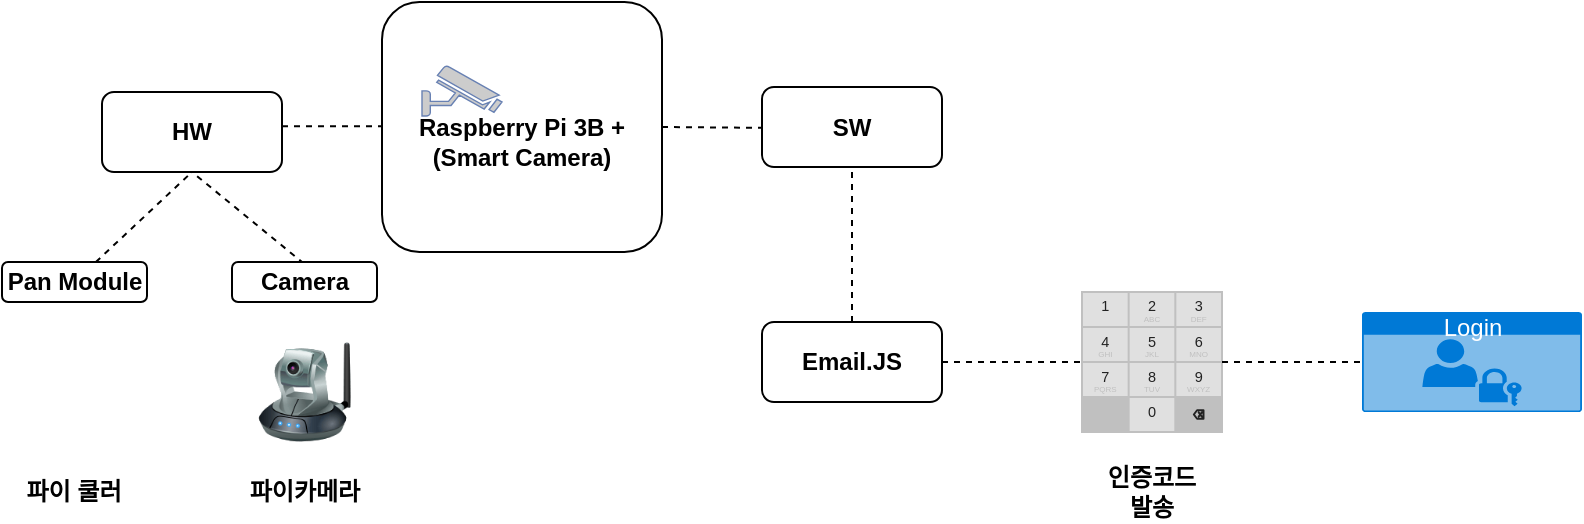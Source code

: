 <mxfile version="15.7.0" type="github"><diagram id="g0ZF7XSLTscZsnzBH4Ta" name="Page-1"><mxGraphModel dx="981" dy="548" grid="1" gridSize="10" guides="1" tooltips="1" connect="1" arrows="1" fold="1" page="1" pageScale="1" pageWidth="827" pageHeight="1169" math="0" shadow="0"><root><mxCell id="0"/><mxCell id="1" parent="0"/><mxCell id="LKJJu9fYpHt10xwnbVlI-1" value="&lt;br&gt;Raspberry Pi 3B +&lt;br&gt;(Smart Camera)" style="rounded=1;whiteSpace=wrap;html=1;fontStyle=1" vertex="1" parent="1"><mxGeometry x="330" y="540" width="140" height="125" as="geometry"/></mxCell><mxCell id="LKJJu9fYpHt10xwnbVlI-2" value="" style="fontColor=#0066CC;verticalAlign=top;verticalLabelPosition=bottom;labelPosition=center;align=center;html=1;outlineConnect=0;fillColor=#CCCCCC;strokeColor=#6881B3;gradientColor=none;gradientDirection=north;strokeWidth=2;shape=mxgraph.networks.security_camera;fontStyle=1" vertex="1" parent="1"><mxGeometry x="350" y="572" width="40" height="25" as="geometry"/></mxCell><mxCell id="LKJJu9fYpHt10xwnbVlI-3" value="" style="image;html=1;image=img/lib/clip_art/networking/Ip_Camera_128x128.png;fontStyle=1" vertex="1" parent="1"><mxGeometry x="266.25" y="710" width="50" height="50" as="geometry"/></mxCell><mxCell id="LKJJu9fYpHt10xwnbVlI-4" value="" style="endArrow=none;dashed=1;html=1;rounded=0;fontStyle=1" edge="1" parent="1"><mxGeometry width="50" height="50" relative="1" as="geometry"><mxPoint x="280" y="602.16" as="sourcePoint"/><mxPoint x="330" y="602.16" as="targetPoint"/></mxGeometry></mxCell><mxCell id="LKJJu9fYpHt10xwnbVlI-5" value="&lt;p style=&quot;line-height: 1.2&quot;&gt;&lt;span&gt;HW&lt;/span&gt;&lt;/p&gt;" style="rounded=1;whiteSpace=wrap;html=1;fontStyle=1" vertex="1" parent="1"><mxGeometry x="190" y="585" width="90" height="40" as="geometry"/></mxCell><mxCell id="LKJJu9fYpHt10xwnbVlI-6" value="" style="endArrow=none;dashed=1;html=1;rounded=0;entryX=0.5;entryY=1;entryDx=0;entryDy=0;exitX=0.5;exitY=0;exitDx=0;exitDy=0;fontStyle=1" edge="1" parent="1" source="LKJJu9fYpHt10xwnbVlI-8" target="LKJJu9fYpHt10xwnbVlI-5"><mxGeometry width="50" height="50" relative="1" as="geometry"><mxPoint x="280" y="690" as="sourcePoint"/><mxPoint x="240" y="640" as="targetPoint"/><Array as="points"><mxPoint x="290" y="670"/></Array></mxGeometry></mxCell><mxCell id="LKJJu9fYpHt10xwnbVlI-7" value="" style="endArrow=none;dashed=1;html=1;rounded=0;entryX=0.5;entryY=1;entryDx=0;entryDy=0;startArrow=none;fontStyle=1" edge="1" parent="1" source="LKJJu9fYpHt10xwnbVlI-10" target="LKJJu9fYpHt10xwnbVlI-5"><mxGeometry width="50" height="50" relative="1" as="geometry"><mxPoint x="190" y="690" as="sourcePoint"/><mxPoint x="230" y="640" as="targetPoint"/></mxGeometry></mxCell><mxCell id="LKJJu9fYpHt10xwnbVlI-8" value="Camera" style="rounded=1;whiteSpace=wrap;html=1;fontStyle=1" vertex="1" parent="1"><mxGeometry x="255" y="670" width="72.5" height="20" as="geometry"/></mxCell><mxCell id="LKJJu9fYpHt10xwnbVlI-11" value="" style="shape=image;html=1;verticalAlign=top;verticalLabelPosition=bottom;labelBackgroundColor=#ffffff;imageAspect=0;aspect=fixed;image=https://cdn2.iconfinder.com/data/icons/kitchen-appliances-computers-and-electronics/32/Appliances-37-128.png;fontStyle=1" vertex="1" parent="1"><mxGeometry x="156.25" y="710" width="40" height="40" as="geometry"/></mxCell><mxCell id="LKJJu9fYpHt10xwnbVlI-12" value="" style="endArrow=none;dashed=1;html=1;rounded=0;exitX=1;exitY=0.5;exitDx=0;exitDy=0;fontStyle=1" edge="1" parent="1" source="LKJJu9fYpHt10xwnbVlI-1"><mxGeometry width="50" height="50" relative="1" as="geometry"><mxPoint x="410" y="660" as="sourcePoint"/><mxPoint x="530" y="603" as="targetPoint"/></mxGeometry></mxCell><mxCell id="LKJJu9fYpHt10xwnbVlI-10" value="Pan Module" style="rounded=1;whiteSpace=wrap;html=1;fontStyle=1" vertex="1" parent="1"><mxGeometry x="140" y="670" width="72.5" height="20" as="geometry"/></mxCell><mxCell id="LKJJu9fYpHt10xwnbVlI-13" value="" style="endArrow=none;dashed=1;html=1;rounded=0;entryX=0.5;entryY=1;entryDx=0;entryDy=0;fontStyle=1" edge="1" parent="1" target="LKJJu9fYpHt10xwnbVlI-10"><mxGeometry width="50" height="50" relative="1" as="geometry"><mxPoint x="190" y="690" as="sourcePoint"/><mxPoint x="235" y="625" as="targetPoint"/></mxGeometry></mxCell><mxCell id="LKJJu9fYpHt10xwnbVlI-15" value="SW" style="rounded=1;whiteSpace=wrap;html=1;fontStyle=1" vertex="1" parent="1"><mxGeometry x="520" y="582.5" width="90" height="40" as="geometry"/></mxCell><mxCell id="LKJJu9fYpHt10xwnbVlI-16" value="" style="endArrow=none;dashed=1;html=1;rounded=0;entryX=0.5;entryY=1;entryDx=0;entryDy=0;fontStyle=1" edge="1" parent="1" target="LKJJu9fYpHt10xwnbVlI-15"><mxGeometry width="50" height="50" relative="1" as="geometry"><mxPoint x="565" y="700" as="sourcePoint"/><mxPoint x="570" y="622.5" as="targetPoint"/></mxGeometry></mxCell><mxCell id="LKJJu9fYpHt10xwnbVlI-18" value="Email.JS" style="rounded=1;whiteSpace=wrap;html=1;fontStyle=1" vertex="1" parent="1"><mxGeometry x="520" y="700" width="90" height="40" as="geometry"/></mxCell><mxCell id="LKJJu9fYpHt10xwnbVlI-19" value="" style="html=1;verticalLabelPosition=bottom;labelBackgroundColor=#ffffff;verticalAlign=top;shadow=0;dashed=0;strokeWidth=2;shape=mxgraph.ios7.misc.number_pad;strokeWidth=1;fontStyle=1" vertex="1" parent="1"><mxGeometry x="680" y="685" width="70" height="70" as="geometry"/></mxCell><mxCell id="LKJJu9fYpHt10xwnbVlI-21" value="" style="endArrow=none;dashed=1;html=1;rounded=0;entryX=0;entryY=0.5;entryDx=0;entryDy=0;entryPerimeter=0;fontStyle=1" edge="1" parent="1" target="LKJJu9fYpHt10xwnbVlI-19"><mxGeometry width="50" height="50" relative="1" as="geometry"><mxPoint x="610" y="720" as="sourcePoint"/><mxPoint x="660" y="670" as="targetPoint"/></mxGeometry></mxCell><mxCell id="LKJJu9fYpHt10xwnbVlI-22" value="파이카메라" style="text;html=1;strokeColor=none;fillColor=none;align=center;verticalAlign=middle;whiteSpace=wrap;rounded=0;fontStyle=1" vertex="1" parent="1"><mxGeometry x="251.88" y="770" width="78.75" height="30" as="geometry"/></mxCell><mxCell id="LKJJu9fYpHt10xwnbVlI-23" value="인증코드 발송" style="text;html=1;strokeColor=none;fillColor=none;align=center;verticalAlign=middle;whiteSpace=wrap;rounded=0;fontStyle=1" vertex="1" parent="1"><mxGeometry x="685" y="770" width="60" height="30" as="geometry"/></mxCell><mxCell id="LKJJu9fYpHt10xwnbVlI-24" value="파이 쿨러" style="text;html=1;strokeColor=none;fillColor=none;align=center;verticalAlign=middle;whiteSpace=wrap;rounded=0;fontStyle=1" vertex="1" parent="1"><mxGeometry x="146.25" y="770" width="60" height="30" as="geometry"/></mxCell><mxCell id="LKJJu9fYpHt10xwnbVlI-26" value="Login" style="html=1;strokeColor=none;fillColor=#0079D6;labelPosition=center;verticalLabelPosition=middle;verticalAlign=top;align=center;fontSize=12;outlineConnect=0;spacingTop=-6;fontColor=#FFFFFF;sketch=0;shape=mxgraph.sitemap.login;" vertex="1" parent="1"><mxGeometry x="820" y="695" width="110" height="50" as="geometry"/></mxCell><mxCell id="LKJJu9fYpHt10xwnbVlI-27" value="" style="endArrow=none;dashed=1;html=1;rounded=0;entryX=0;entryY=0.5;entryDx=0;entryDy=0;entryPerimeter=0;" edge="1" parent="1" target="LKJJu9fYpHt10xwnbVlI-26"><mxGeometry width="50" height="50" relative="1" as="geometry"><mxPoint x="750" y="720" as="sourcePoint"/><mxPoint x="800" y="670" as="targetPoint"/></mxGeometry></mxCell></root></mxGraphModel></diagram></mxfile>